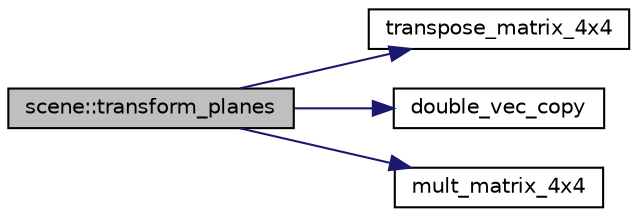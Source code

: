 digraph "scene::transform_planes"
{
  edge [fontname="Helvetica",fontsize="10",labelfontname="Helvetica",labelfontsize="10"];
  node [fontname="Helvetica",fontsize="10",shape=record];
  rankdir="LR";
  Node403 [label="scene::transform_planes",height=0.2,width=0.4,color="black", fillcolor="grey75", style="filled", fontcolor="black"];
  Node403 -> Node404 [color="midnightblue",fontsize="10",style="solid",fontname="Helvetica"];
  Node404 [label="transpose_matrix_4x4",height=0.2,width=0.4,color="black", fillcolor="white", style="filled",URL="$d5/d87/globals_8h.html#ac52afc6baa07847b06879f30f5176a02"];
  Node403 -> Node405 [color="midnightblue",fontsize="10",style="solid",fontname="Helvetica"];
  Node405 [label="double_vec_copy",height=0.2,width=0.4,color="black", fillcolor="white", style="filled",URL="$d5/db4/io__and__os_8h.html#aee0c436dfcfcb2f8a9b32f01ec90033a"];
  Node403 -> Node406 [color="midnightblue",fontsize="10",style="solid",fontname="Helvetica"];
  Node406 [label="mult_matrix_4x4",height=0.2,width=0.4,color="black", fillcolor="white", style="filled",URL="$d5/d87/globals_8h.html#a867c538f21dd263628a9d8e7ed7d7ef0"];
}
